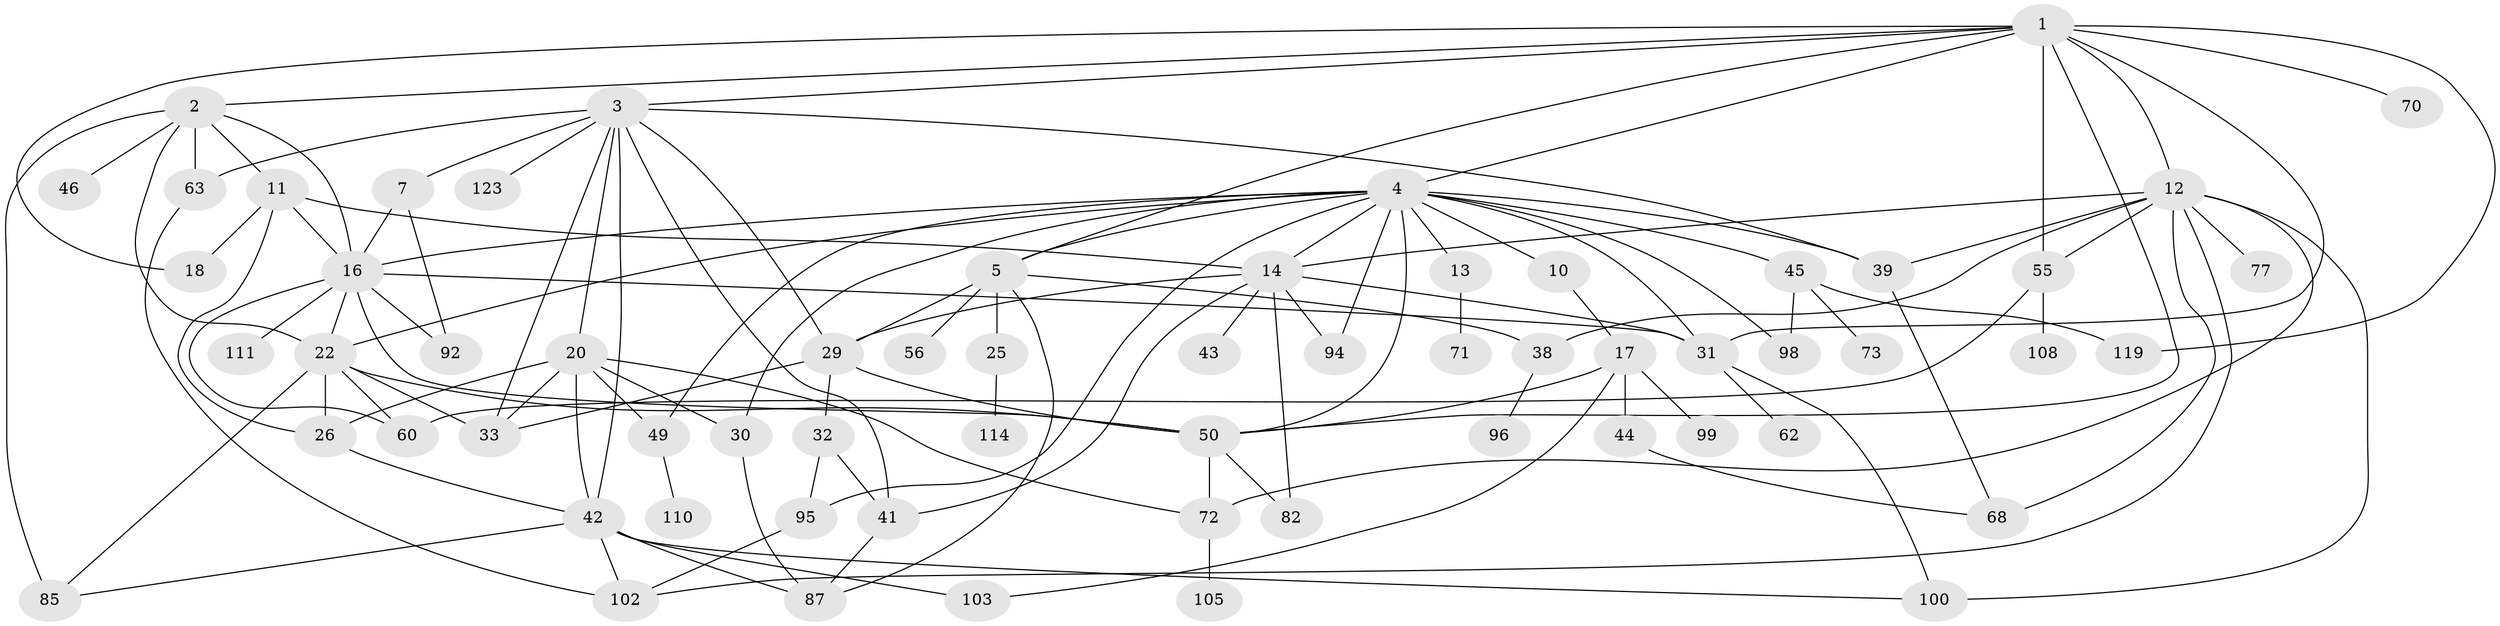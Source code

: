 // original degree distribution, {11: 0.007874015748031496, 6: 0.031496062992125984, 8: 0.015748031496062992, 7: 0.023622047244094488, 2: 0.3228346456692913, 3: 0.2204724409448819, 10: 0.007874015748031496, 4: 0.14960629921259844, 5: 0.03937007874015748, 1: 0.18110236220472442}
// Generated by graph-tools (version 1.1) at 2025/13/03/09/25 04:13:15]
// undirected, 63 vertices, 120 edges
graph export_dot {
graph [start="1"]
  node [color=gray90,style=filled];
  1;
  2 [super="+9"];
  3 [super="+6+21"];
  4 [super="+15+8"];
  5 [super="+35"];
  7;
  10;
  11 [super="+89"];
  12 [super="+24+47+53"];
  13;
  14 [super="+58+28+52"];
  16 [super="+67+106+19+88+112+40"];
  17;
  18;
  20 [super="+48"];
  22 [super="+109+74+65"];
  25;
  26 [super="+61"];
  29 [super="+34"];
  30 [super="+113"];
  31 [super="+66+83"];
  32 [super="+54"];
  33 [super="+37"];
  38 [super="+51"];
  39 [super="+115+80"];
  41 [super="+69"];
  42 [super="+76+91"];
  43 [super="+59"];
  44;
  45;
  46;
  49 [super="+57"];
  50 [super="+118+117+101"];
  55;
  56;
  60;
  62;
  63;
  68;
  70;
  71;
  72 [super="+81"];
  73;
  77;
  82;
  85;
  87 [super="+93"];
  92;
  94 [super="+116"];
  95 [super="+120"];
  96;
  98;
  99;
  100;
  102;
  103;
  105;
  108;
  110;
  111;
  114;
  119 [super="+126"];
  123;
  1 -- 2;
  1 -- 3;
  1 -- 4;
  1 -- 5;
  1 -- 12;
  1 -- 18;
  1 -- 55;
  1 -- 70;
  1 -- 119;
  1 -- 50;
  1 -- 31;
  2 -- 22;
  2 -- 46;
  2 -- 85;
  2 -- 16;
  2 -- 11;
  2 -- 63;
  3 -- 7;
  3 -- 20;
  3 -- 33;
  3 -- 39;
  3 -- 123;
  3 -- 42;
  3 -- 29;
  3 -- 63;
  3 -- 41;
  4 -- 50;
  4 -- 98;
  4 -- 31 [weight=2];
  4 -- 49;
  4 -- 5;
  4 -- 30;
  4 -- 94;
  4 -- 10;
  4 -- 45;
  4 -- 13;
  4 -- 14;
  4 -- 22;
  4 -- 95;
  4 -- 39;
  4 -- 16;
  5 -- 25;
  5 -- 56;
  5 -- 38;
  5 -- 29;
  5 -- 87;
  7 -- 16;
  7 -- 92;
  10 -- 17;
  11 -- 18;
  11 -- 16;
  11 -- 14;
  11 -- 26;
  12 -- 38;
  12 -- 68;
  12 -- 72;
  12 -- 77;
  12 -- 100;
  12 -- 55;
  12 -- 14;
  12 -- 102;
  12 -- 39;
  13 -- 71;
  14 -- 43;
  14 -- 82;
  14 -- 41;
  14 -- 94;
  14 -- 31;
  14 -- 29;
  16 -- 60;
  16 -- 22;
  16 -- 92;
  16 -- 31;
  16 -- 50;
  16 -- 111;
  17 -- 44;
  17 -- 99;
  17 -- 103;
  17 -- 50;
  20 -- 26;
  20 -- 72;
  20 -- 42;
  20 -- 49;
  20 -- 33;
  20 -- 30;
  22 -- 85;
  22 -- 33;
  22 -- 50;
  22 -- 60;
  22 -- 26;
  25 -- 114;
  26 -- 42;
  29 -- 32;
  29 -- 33;
  29 -- 50;
  30 -- 87;
  31 -- 62;
  31 -- 100;
  32 -- 41;
  32 -- 95;
  38 -- 96;
  39 -- 68;
  41 -- 87;
  42 -- 100;
  42 -- 102;
  42 -- 87;
  42 -- 85;
  42 -- 103;
  44 -- 68;
  45 -- 73;
  45 -- 98;
  45 -- 119;
  49 -- 110;
  50 -- 82;
  50 -- 72;
  55 -- 60;
  55 -- 108;
  63 -- 102;
  72 -- 105;
  95 -- 102;
}
